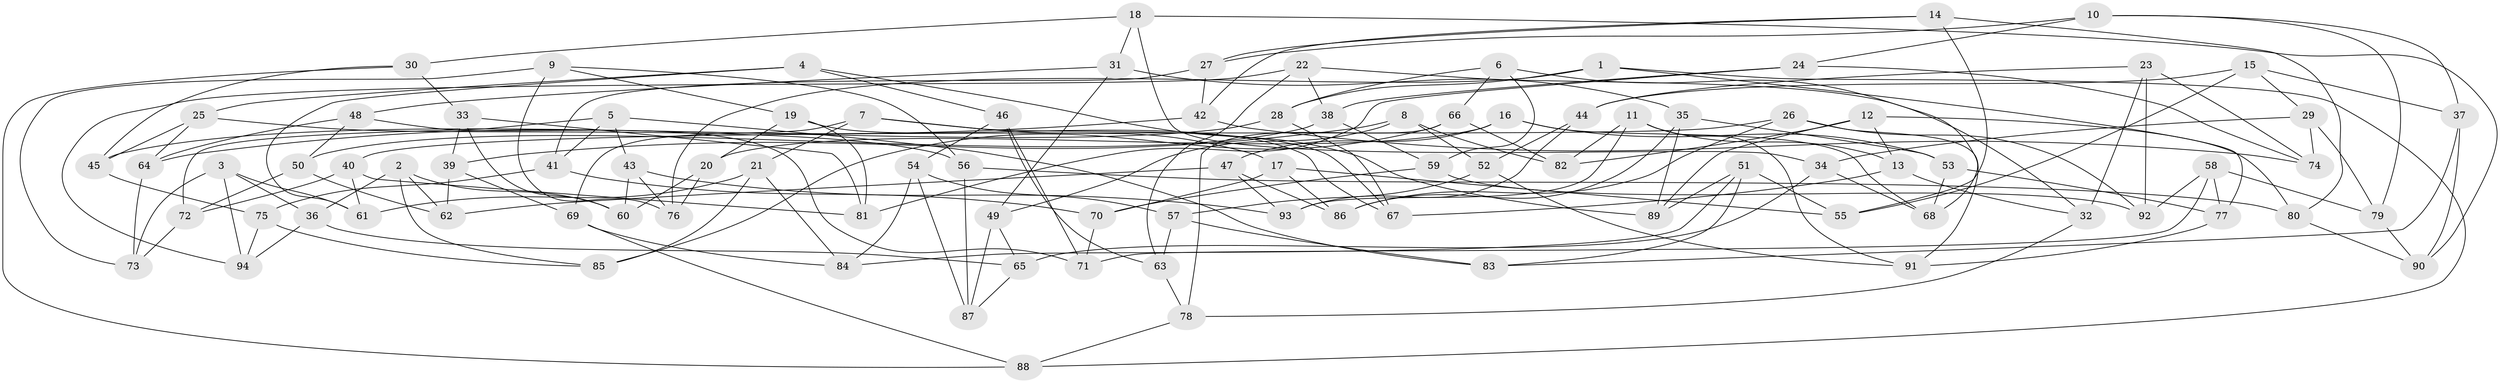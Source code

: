 // coarse degree distribution, {6: 0.4153846153846154, 3: 0.03076923076923077, 4: 0.5230769230769231, 5: 0.03076923076923077}
// Generated by graph-tools (version 1.1) at 2025/24/03/03/25 07:24:23]
// undirected, 94 vertices, 188 edges
graph export_dot {
graph [start="1"]
  node [color=gray90,style=filled];
  1;
  2;
  3;
  4;
  5;
  6;
  7;
  8;
  9;
  10;
  11;
  12;
  13;
  14;
  15;
  16;
  17;
  18;
  19;
  20;
  21;
  22;
  23;
  24;
  25;
  26;
  27;
  28;
  29;
  30;
  31;
  32;
  33;
  34;
  35;
  36;
  37;
  38;
  39;
  40;
  41;
  42;
  43;
  44;
  45;
  46;
  47;
  48;
  49;
  50;
  51;
  52;
  53;
  54;
  55;
  56;
  57;
  58;
  59;
  60;
  61;
  62;
  63;
  64;
  65;
  66;
  67;
  68;
  69;
  70;
  71;
  72;
  73;
  74;
  75;
  76;
  77;
  78;
  79;
  80;
  81;
  82;
  83;
  84;
  85;
  86;
  87;
  88;
  89;
  90;
  91;
  92;
  93;
  94;
  1 -- 28;
  1 -- 77;
  1 -- 76;
  1 -- 88;
  2 -- 85;
  2 -- 60;
  2 -- 36;
  2 -- 62;
  3 -- 73;
  3 -- 94;
  3 -- 36;
  3 -- 61;
  4 -- 46;
  4 -- 25;
  4 -- 89;
  4 -- 61;
  5 -- 43;
  5 -- 72;
  5 -- 83;
  5 -- 41;
  6 -- 66;
  6 -- 68;
  6 -- 59;
  6 -- 28;
  7 -- 17;
  7 -- 21;
  7 -- 69;
  7 -- 67;
  8 -- 49;
  8 -- 82;
  8 -- 39;
  8 -- 52;
  9 -- 56;
  9 -- 19;
  9 -- 73;
  9 -- 76;
  10 -- 37;
  10 -- 24;
  10 -- 79;
  10 -- 27;
  11 -- 91;
  11 -- 82;
  11 -- 93;
  11 -- 13;
  12 -- 89;
  12 -- 13;
  12 -- 82;
  12 -- 80;
  13 -- 67;
  13 -- 32;
  14 -- 42;
  14 -- 27;
  14 -- 80;
  14 -- 55;
  15 -- 55;
  15 -- 44;
  15 -- 29;
  15 -- 37;
  16 -- 20;
  16 -- 47;
  16 -- 68;
  16 -- 53;
  17 -- 55;
  17 -- 70;
  17 -- 86;
  18 -- 90;
  18 -- 34;
  18 -- 31;
  18 -- 30;
  19 -- 81;
  19 -- 20;
  19 -- 67;
  20 -- 60;
  20 -- 76;
  21 -- 85;
  21 -- 61;
  21 -- 84;
  22 -- 94;
  22 -- 63;
  22 -- 32;
  22 -- 38;
  23 -- 44;
  23 -- 74;
  23 -- 32;
  23 -- 92;
  24 -- 74;
  24 -- 81;
  24 -- 38;
  25 -- 45;
  25 -- 64;
  25 -- 56;
  26 -- 91;
  26 -- 92;
  26 -- 86;
  26 -- 40;
  27 -- 42;
  27 -- 41;
  28 -- 45;
  28 -- 67;
  29 -- 74;
  29 -- 79;
  29 -- 34;
  30 -- 33;
  30 -- 88;
  30 -- 45;
  31 -- 35;
  31 -- 48;
  31 -- 49;
  32 -- 78;
  33 -- 60;
  33 -- 81;
  33 -- 39;
  34 -- 68;
  34 -- 65;
  35 -- 89;
  35 -- 86;
  35 -- 53;
  36 -- 94;
  36 -- 65;
  37 -- 83;
  37 -- 90;
  38 -- 50;
  38 -- 59;
  39 -- 69;
  39 -- 62;
  40 -- 72;
  40 -- 81;
  40 -- 61;
  41 -- 70;
  41 -- 75;
  42 -- 64;
  42 -- 74;
  43 -- 76;
  43 -- 60;
  43 -- 93;
  44 -- 93;
  44 -- 52;
  45 -- 75;
  46 -- 71;
  46 -- 54;
  46 -- 63;
  47 -- 93;
  47 -- 62;
  47 -- 86;
  48 -- 71;
  48 -- 64;
  48 -- 50;
  49 -- 87;
  49 -- 65;
  50 -- 62;
  50 -- 72;
  51 -- 89;
  51 -- 55;
  51 -- 84;
  51 -- 83;
  52 -- 57;
  52 -- 91;
  53 -- 77;
  53 -- 68;
  54 -- 57;
  54 -- 87;
  54 -- 84;
  56 -- 80;
  56 -- 87;
  57 -- 63;
  57 -- 83;
  58 -- 77;
  58 -- 79;
  58 -- 92;
  58 -- 71;
  59 -- 92;
  59 -- 70;
  63 -- 78;
  64 -- 73;
  65 -- 87;
  66 -- 82;
  66 -- 78;
  66 -- 85;
  69 -- 88;
  69 -- 84;
  70 -- 71;
  72 -- 73;
  75 -- 94;
  75 -- 85;
  77 -- 91;
  78 -- 88;
  79 -- 90;
  80 -- 90;
}
